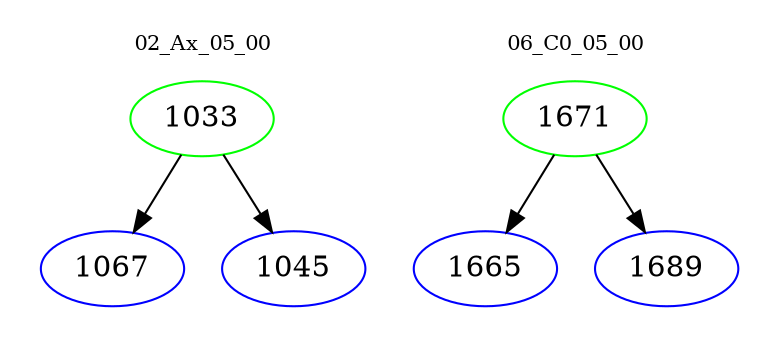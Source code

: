 digraph{
subgraph cluster_0 {
color = white
label = "02_Ax_05_00";
fontsize=10;
T0_1033 [label="1033", color="green"]
T0_1033 -> T0_1067 [color="black"]
T0_1067 [label="1067", color="blue"]
T0_1033 -> T0_1045 [color="black"]
T0_1045 [label="1045", color="blue"]
}
subgraph cluster_1 {
color = white
label = "06_C0_05_00";
fontsize=10;
T1_1671 [label="1671", color="green"]
T1_1671 -> T1_1665 [color="black"]
T1_1665 [label="1665", color="blue"]
T1_1671 -> T1_1689 [color="black"]
T1_1689 [label="1689", color="blue"]
}
}
